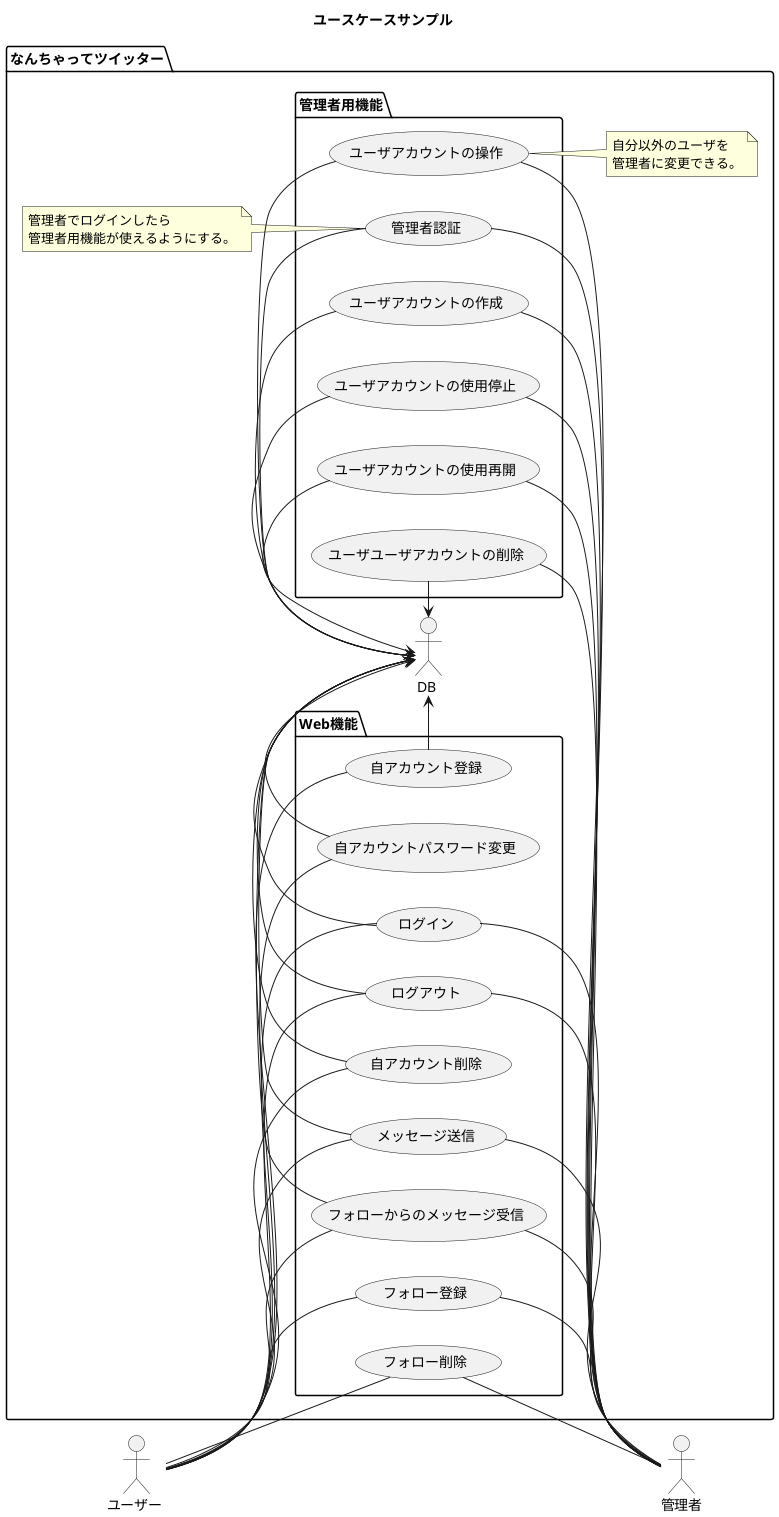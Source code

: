 @startuml
title ユースケースサンプル
left to right direction

actor :ユーザー :as user
actor :管理者: as admin

package ”なんちゃってツイッター” {
  /'
    一般用の画面。
    PCまたは携帯端末のブラウザからアクセスする。
  '/
  package "Web機能" {
   	user --(自アカウント登録)
  	user --(ログイン)
  	user --(自アカウントパスワード変更)
  	user --(自アカウント削除)
    user --(フォロー登録)
    user --(フォロー削除)
  	user --(メッセージ送信)
  	user --(フォローからのメッセージ受信)
  	user --(ログアウト)
  }

  /'
    管理者用の画面。
  '/
  package "管理者用機能" {
  	(ログイン)--admin
  	(ログアウト)--admin
  	(管理者認証)--admin
  	(ユーザアカウントの作成)--admin
  	(ユーザアカウントの操作)--admin
  	(ユーザアカウントの使用停止) -- admin
  	(ユーザアカウントの使用再開) -- admin
  	(ユーザユーザアカウントの削除) -- admin
    (フォロー登録) -- admin
    (フォロー削除) -- admin
  	(メッセージ送信)--admin
  	(フォローからのメッセージ受信)--admin
  }
  note right of ユーザアカウントの操作: 自分以外のユーザを\n管理者に変更できる。
  note left of 管理者認証: 管理者でログインしたら\n管理者用機能が使えるようにする。

  database :DB : as DB

  (自アカウント登録)->DB
  (自アカウントパスワード変更)->DB
  (ログイン)->DB
  (ログアウト)->DB
  (管理者認証)->DB
  (自アカウント削除)->DB
  (メッセージ送信)->DB
  (フォローからのメッセージ受信)->DB
  DB<-(ユーザアカウントの作成)
  DB<-(ユーザアカウントの使用停止)
  DB<-(ユーザアカウントの使用再開)
  DB<-(ユーザユーザアカウントの削除)
  DB<-(ユーザアカウントの操作)
}

@enduml
